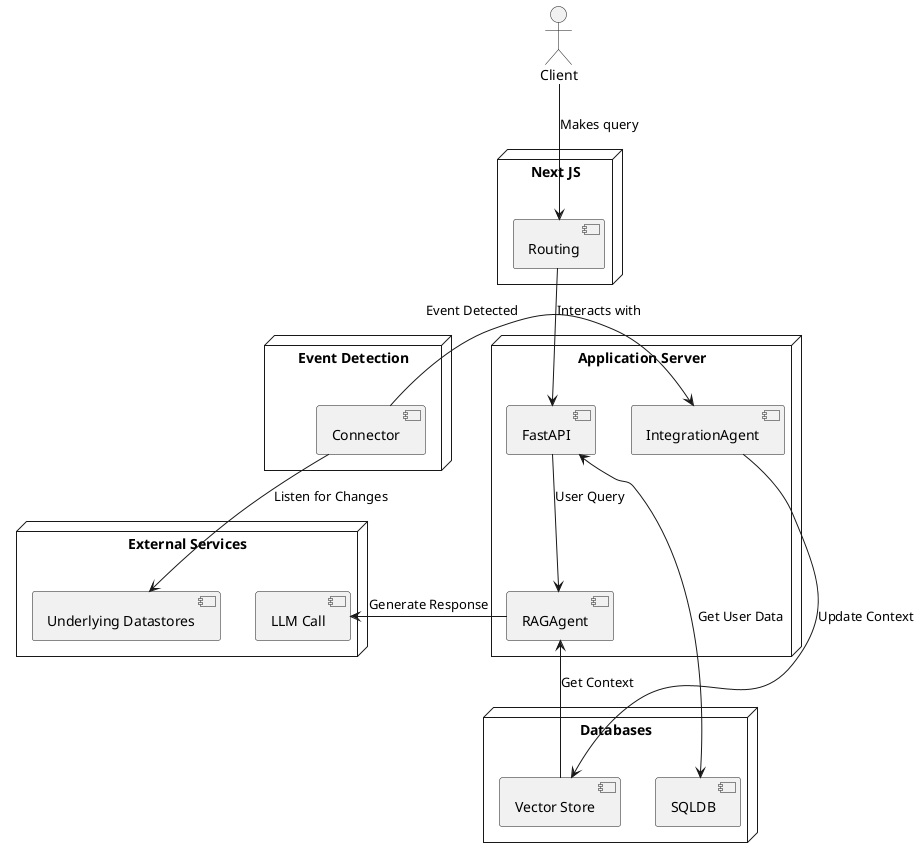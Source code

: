 @startuml
actor "Client" as Client

node "Next JS" as NextJS{
    component Routing
}

node "Application Server" as Server {
    component FastAPI
    component RAGAgent
    component IntegrationAgent
}

node "Databases" as Databases {
    component "Vector Store" as VectorStore
    component SQLDB
}

node "External Services" as Services {
    component "LLM Call" as LLM
    component "Underlying Datastores" as Datastores
}

node "Event Detection" as EventDetection {
    component Connector
}

Client -Down-> Routing : "Makes query"
Routing -Down-> FastAPI : "Interacts with"
FastAPI <--> SQLDB : "Get User Data"
FastAPI -Down-> RAGAgent : "User Query"
VectorStore -Up-> RAGAgent  : "Get Context"
RAGAgent -Left-> LLM : "Generate Response"

Connector -Down-> Datastores : "Listen for Changes"
Connector -Right-> IntegrationAgent : "Event Detected"
IntegrationAgent -Down-> VectorStore : "Update Context"

@enduml